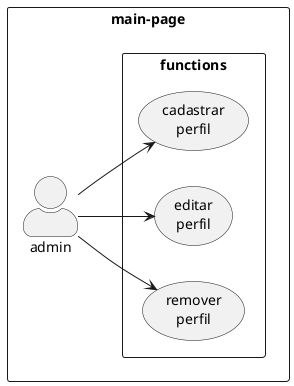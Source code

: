 @startuml usecase_main
left to right direction
skinparam actorStyle awesome
rectangle main-page{
:admin: 
rectangle functions{
(cadastrar\nperfil) as cd 
(editar\nperfil) as edit 
(remover\nperfil) as rm
}

admin --> rm
admin --> cd
admin --> edit
}
@enduml
